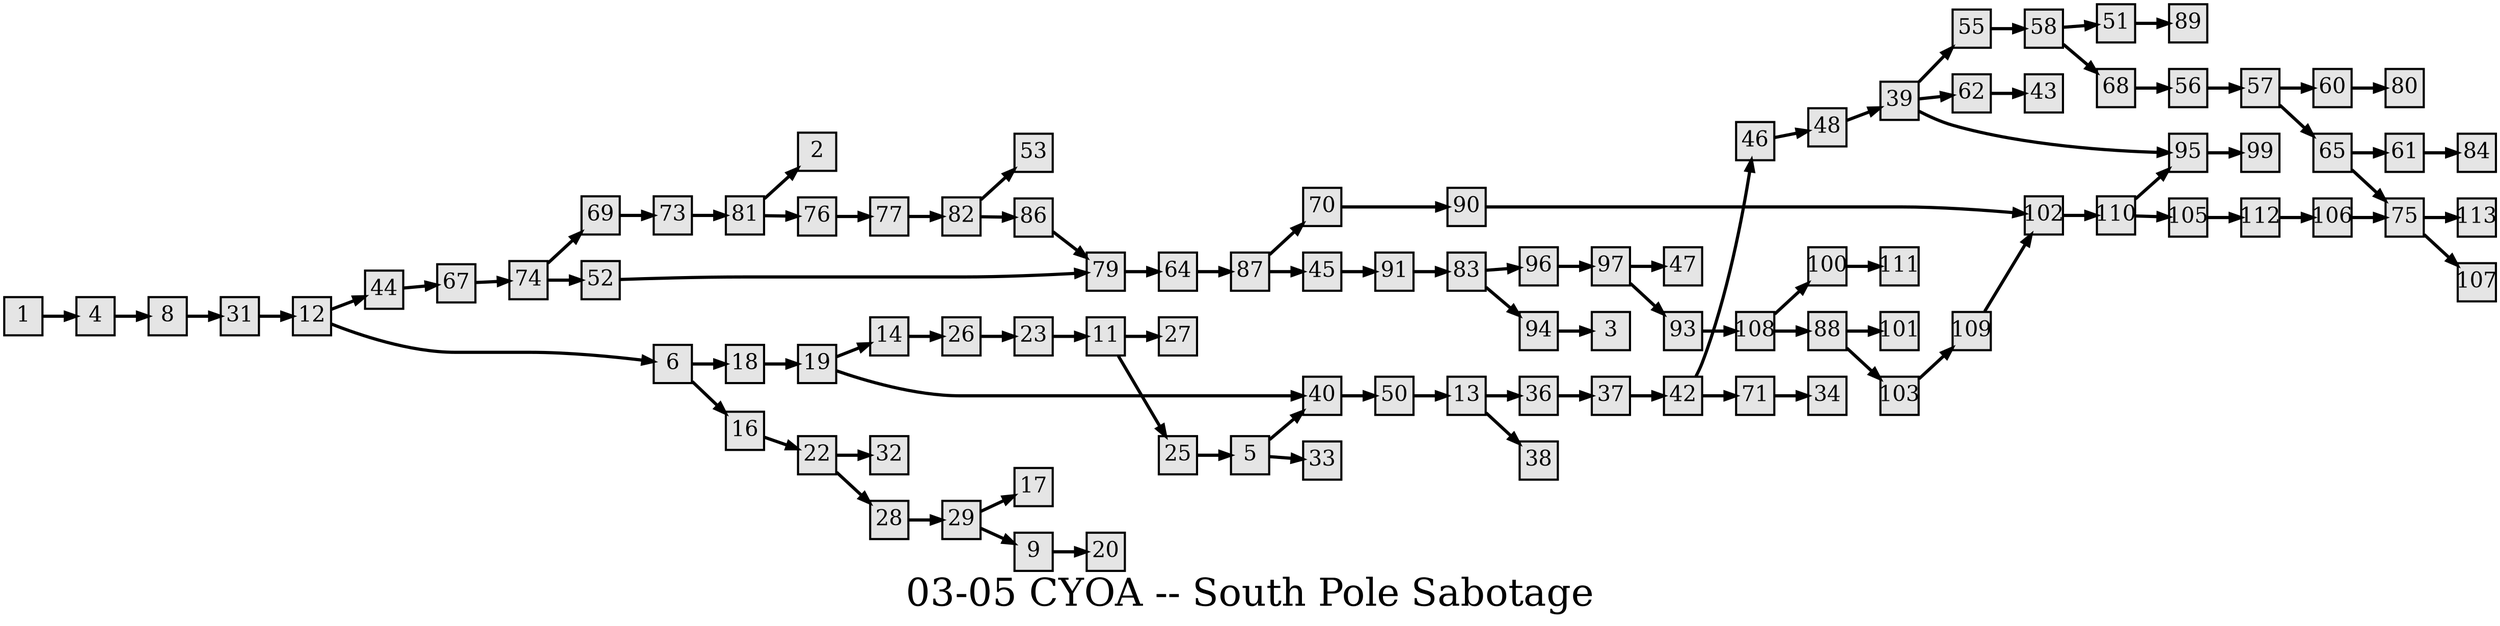 digraph g{
  graph [ label="03-05 CYOA -- South Pole Sabotage" rankdir=LR, ordering=out, fontsize=36, nodesep="0.35", ranksep="0.45"];
  node  [shape=rect, penwidth=2, fontsize=20, style=filled, fillcolor=grey90, margin="0,0", labelfloat=true, regular=true, fixedsize=true];
  edge  [labelfloat=true, penwidth=3, fontsize=12];

  1 -> 4;
  4 -> 8;
  5 -> 40;
  5 -> 33;
  6 -> 18;
  6 -> 16;
  8 -> 31;
  9 -> 20;
  11 -> 27;
  11 -> 25;
  12 -> 44;
  12 -> 6;
  13 -> 36;
  13 -> 38;
  14 -> 26;
  16 -> 22;
  18 -> 19;
  19 -> 14;
  19 -> 40;
  22 -> 32;
  22 -> 28;
  23 -> 11;
  25 -> 5;
  26 -> 23;
  28 -> 29;
  29 -> 17;
  29 -> 9;
  31 -> 12;
  36 -> 37;
  37 -> 42;
  39 -> 55;
  39 -> 62;
  39 -> 95;
  40 -> 50;
  42 -> 46;
  42 -> 71;
  44 -> 67;
  45 -> 91;
  46 -> 48;
  48 -> 39;
  50 -> 13;
  51 -> 89;
  52 -> 79;
  55 -> 58;
  56 -> 57;
  57 -> 60;
  57 -> 65;
  58 -> 51;
  58 -> 68;
  60 -> 80;
  61 -> 84;
  62 -> 43;
  64 -> 87;
  65 -> 61;
  65 -> 75;
  67 -> 74;
  68 -> 56;
  69 -> 73;
  70 -> 90;
  71 -> 34;
  73 -> 81;
  74 -> 69;
  74 -> 52;
  75 -> 113;
  75 -> 107;
  76 -> 77;
  77 -> 82;
  79 -> 64;
  81 -> 76;
  81 -> 2;
  82 -> 53;
  82 -> 86;
  83 -> 96;
  83 -> 94;
  86 -> 79;
  87 -> 70;
  87 -> 45;
  88 -> 101;
  88 -> 103;
  90 -> 102;
  91 -> 83;
  93 -> 108;
  94 -> 3;
  95 -> 99;
  96 -> 97;
  97 -> 47;
  97 -> 93;
  100 -> 111;
  102 -> 110;
  103 -> 109;
  105 -> 112;
  106 -> 75;
  108 -> 100;
  108 -> 88;
  109 -> 102;
  110 -> 95;
  110 -> 105;
  112 -> 106;

}


